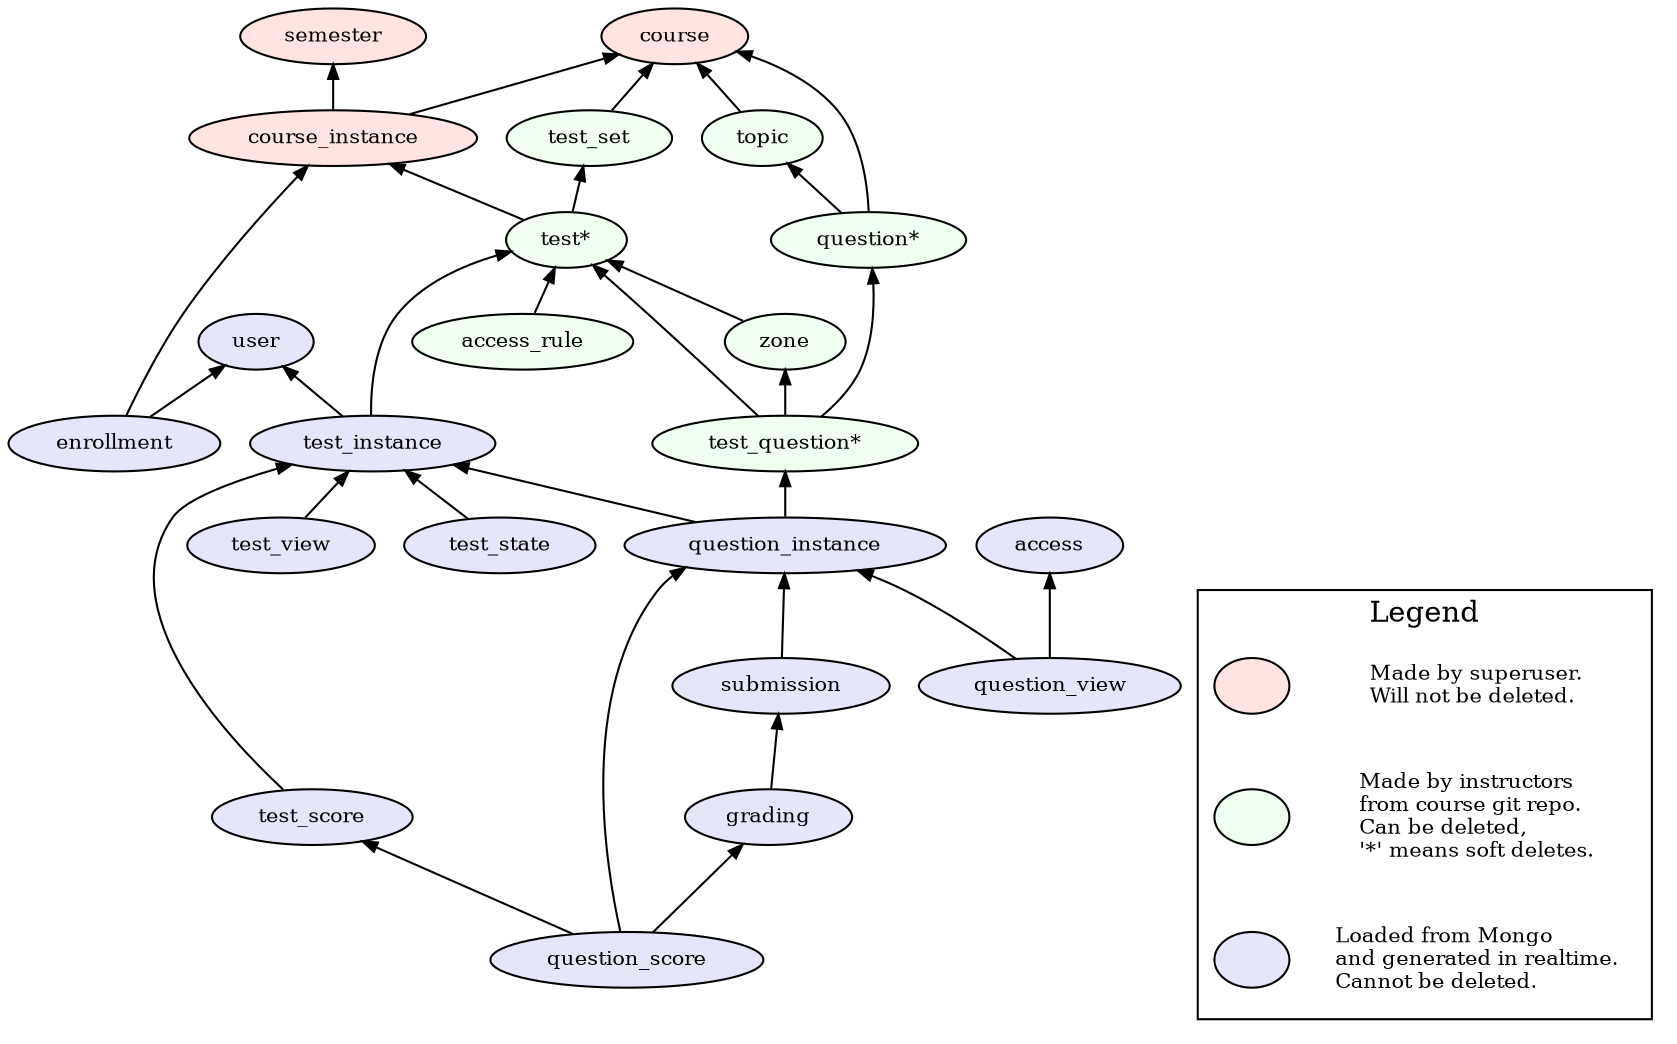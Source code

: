 digraph partmc_modules {

    rankdir = BT;
    node [fontsize = 10, height = 0.3, width = 0.5];
    graph [nodesep = 0.2, ranksep = 0.3];
    edge [fontsize = 10, arrowsize = 0.7];

    course [label="course", style=filled, fillcolor=mistyrose1]
    course_instance [label="course_instance", style=filled, fillcolor=mistyrose1]
    semester [label="semester", style=filled, fillcolor=mistyrose1]

    access_rule [style=filled, fillcolor=honeydew1]
    question [label="question*", style=filled, fillcolor=honeydew1]
    test [label="test*", style=filled, fillcolor=honeydew1]
    test_question [label="test_question*", style=filled, fillcolor=honeydew1]
    test_set [style=filled, fillcolor=honeydew1]
    topic [style=filled, fillcolor=honeydew1]
    zone [style=filled, fillcolor=honeydew1]

    enrollment [style=filled, fillcolor=lavender]
    user [style=filled, fillcolor=lavender]
    test_instance [style=filled, fillcolor=lavender]
    test_state [style=filled, fillcolor=lavender]
    question_instance [style=filled, fillcolor=lavender]
    submission [style=filled, fillcolor=lavender]
    grading [style=filled, fillcolor=lavender]
    test_score [style=filled, fillcolor=lavender]
    question_score [style=filled, fillcolor=lavender]
    access [style=filled, fillcolor=lavender]
    question_view [style=filled, fillcolor=lavender]
    test_view [style=filled, fillcolor=lavender]

    access_rule -> { test }
    course_instance -> { course; semester }
    enrollment -> { user; course_instance }
    question -> { course; topic }
    test -> { course_instance; test_set }
    test_instance -> { test; user }
    test_question -> { test; zone; question }
    test_set -> { course }
    test_state -> { test_instance }
    topic -> { course }
    zone -> { test }
    question_instance -> { test_question; test_instance }
    submission -> { question_instance }
    grading -> { submission }
    test_score -> { test_instance }
    question_score -> { grading; test_score; question_instance }
    question_view -> { question_instance; access }
    test_view -> { test_instance }

    subgraph cluster_legend {

        labelloc=b;
        label="Legend";

        k3 [shape=plaintext, style=solid, label="Loaded from Mongo\land generated in realtime.\lCannot be deleted.\l"];
        kc3[label=" ", style=filled, fillcolor=lavender];

        k2 [shape=plaintext, style=solid, label="Made by instructors\lfrom course git repo.\lCan be deleted,\l'*' means soft deletes.\l"];
        kc2[label=" ", style=filled, fillcolor=honeydew1];

        k1 [shape=plaintext, style=solid, label="Made by superuser.\lWill not be deleted.\l"];
        kc1[label=" ", style=filled, fillcolor=mistyrose1];

        kc3 -> kc2 [style=invis];
        kc2 -> kc1 [style=invis];
        k3 -> k2 [style=invis];
        k2 -> k1 [style=invis];
    }
}
